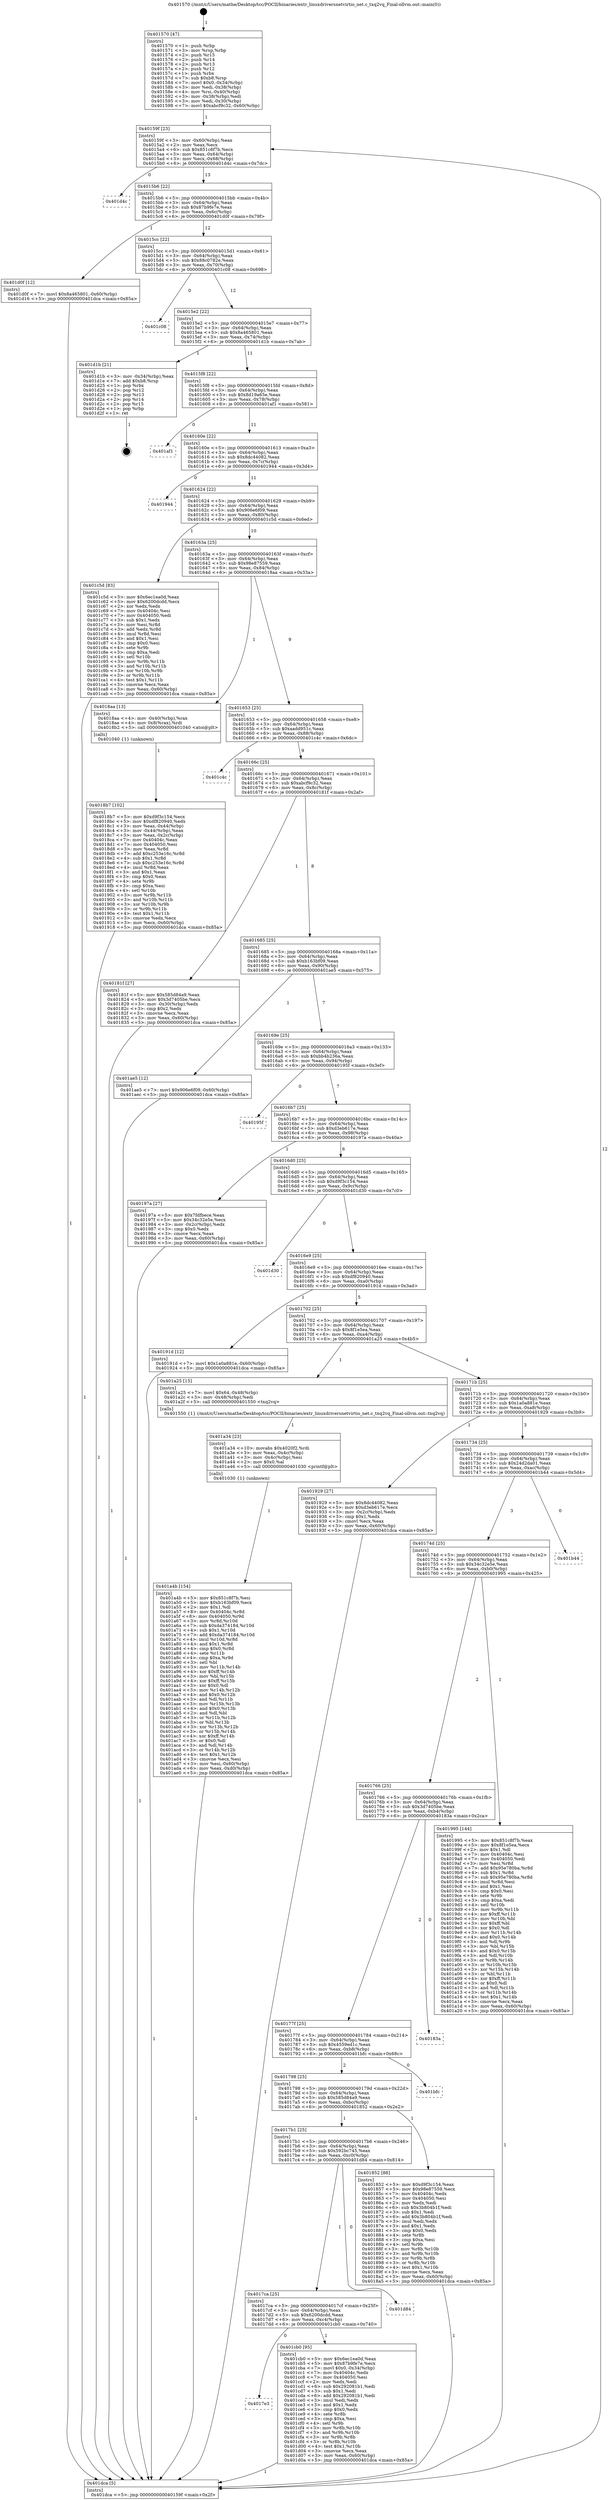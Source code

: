 digraph "0x401570" {
  label = "0x401570 (/mnt/c/Users/mathe/Desktop/tcc/POCII/binaries/extr_linuxdriversnetvirtio_net.c_txq2vq_Final-ollvm.out::main(0))"
  labelloc = "t"
  node[shape=record]

  Entry [label="",width=0.3,height=0.3,shape=circle,fillcolor=black,style=filled]
  "0x40159f" [label="{
     0x40159f [23]\l
     | [instrs]\l
     &nbsp;&nbsp;0x40159f \<+3\>: mov -0x60(%rbp),%eax\l
     &nbsp;&nbsp;0x4015a2 \<+2\>: mov %eax,%ecx\l
     &nbsp;&nbsp;0x4015a4 \<+6\>: sub $0x851c8f7b,%ecx\l
     &nbsp;&nbsp;0x4015aa \<+3\>: mov %eax,-0x64(%rbp)\l
     &nbsp;&nbsp;0x4015ad \<+3\>: mov %ecx,-0x68(%rbp)\l
     &nbsp;&nbsp;0x4015b0 \<+6\>: je 0000000000401d4c \<main+0x7dc\>\l
  }"]
  "0x401d4c" [label="{
     0x401d4c\l
  }", style=dashed]
  "0x4015b6" [label="{
     0x4015b6 [22]\l
     | [instrs]\l
     &nbsp;&nbsp;0x4015b6 \<+5\>: jmp 00000000004015bb \<main+0x4b\>\l
     &nbsp;&nbsp;0x4015bb \<+3\>: mov -0x64(%rbp),%eax\l
     &nbsp;&nbsp;0x4015be \<+5\>: sub $0x87b9fe7e,%eax\l
     &nbsp;&nbsp;0x4015c3 \<+3\>: mov %eax,-0x6c(%rbp)\l
     &nbsp;&nbsp;0x4015c6 \<+6\>: je 0000000000401d0f \<main+0x79f\>\l
  }"]
  Exit [label="",width=0.3,height=0.3,shape=circle,fillcolor=black,style=filled,peripheries=2]
  "0x401d0f" [label="{
     0x401d0f [12]\l
     | [instrs]\l
     &nbsp;&nbsp;0x401d0f \<+7\>: movl $0x8a465801,-0x60(%rbp)\l
     &nbsp;&nbsp;0x401d16 \<+5\>: jmp 0000000000401dca \<main+0x85a\>\l
  }"]
  "0x4015cc" [label="{
     0x4015cc [22]\l
     | [instrs]\l
     &nbsp;&nbsp;0x4015cc \<+5\>: jmp 00000000004015d1 \<main+0x61\>\l
     &nbsp;&nbsp;0x4015d1 \<+3\>: mov -0x64(%rbp),%eax\l
     &nbsp;&nbsp;0x4015d4 \<+5\>: sub $0x88c0782e,%eax\l
     &nbsp;&nbsp;0x4015d9 \<+3\>: mov %eax,-0x70(%rbp)\l
     &nbsp;&nbsp;0x4015dc \<+6\>: je 0000000000401c08 \<main+0x698\>\l
  }"]
  "0x4017e3" [label="{
     0x4017e3\l
  }", style=dashed]
  "0x401c08" [label="{
     0x401c08\l
  }", style=dashed]
  "0x4015e2" [label="{
     0x4015e2 [22]\l
     | [instrs]\l
     &nbsp;&nbsp;0x4015e2 \<+5\>: jmp 00000000004015e7 \<main+0x77\>\l
     &nbsp;&nbsp;0x4015e7 \<+3\>: mov -0x64(%rbp),%eax\l
     &nbsp;&nbsp;0x4015ea \<+5\>: sub $0x8a465801,%eax\l
     &nbsp;&nbsp;0x4015ef \<+3\>: mov %eax,-0x74(%rbp)\l
     &nbsp;&nbsp;0x4015f2 \<+6\>: je 0000000000401d1b \<main+0x7ab\>\l
  }"]
  "0x401cb0" [label="{
     0x401cb0 [95]\l
     | [instrs]\l
     &nbsp;&nbsp;0x401cb0 \<+5\>: mov $0x6ec1ea0d,%eax\l
     &nbsp;&nbsp;0x401cb5 \<+5\>: mov $0x87b9fe7e,%ecx\l
     &nbsp;&nbsp;0x401cba \<+7\>: movl $0x0,-0x34(%rbp)\l
     &nbsp;&nbsp;0x401cc1 \<+7\>: mov 0x40404c,%edx\l
     &nbsp;&nbsp;0x401cc8 \<+7\>: mov 0x404050,%esi\l
     &nbsp;&nbsp;0x401ccf \<+2\>: mov %edx,%edi\l
     &nbsp;&nbsp;0x401cd1 \<+6\>: sub $0x292081b1,%edi\l
     &nbsp;&nbsp;0x401cd7 \<+3\>: sub $0x1,%edi\l
     &nbsp;&nbsp;0x401cda \<+6\>: add $0x292081b1,%edi\l
     &nbsp;&nbsp;0x401ce0 \<+3\>: imul %edi,%edx\l
     &nbsp;&nbsp;0x401ce3 \<+3\>: and $0x1,%edx\l
     &nbsp;&nbsp;0x401ce6 \<+3\>: cmp $0x0,%edx\l
     &nbsp;&nbsp;0x401ce9 \<+4\>: sete %r8b\l
     &nbsp;&nbsp;0x401ced \<+3\>: cmp $0xa,%esi\l
     &nbsp;&nbsp;0x401cf0 \<+4\>: setl %r9b\l
     &nbsp;&nbsp;0x401cf4 \<+3\>: mov %r8b,%r10b\l
     &nbsp;&nbsp;0x401cf7 \<+3\>: and %r9b,%r10b\l
     &nbsp;&nbsp;0x401cfa \<+3\>: xor %r9b,%r8b\l
     &nbsp;&nbsp;0x401cfd \<+3\>: or %r8b,%r10b\l
     &nbsp;&nbsp;0x401d00 \<+4\>: test $0x1,%r10b\l
     &nbsp;&nbsp;0x401d04 \<+3\>: cmovne %ecx,%eax\l
     &nbsp;&nbsp;0x401d07 \<+3\>: mov %eax,-0x60(%rbp)\l
     &nbsp;&nbsp;0x401d0a \<+5\>: jmp 0000000000401dca \<main+0x85a\>\l
  }"]
  "0x401d1b" [label="{
     0x401d1b [21]\l
     | [instrs]\l
     &nbsp;&nbsp;0x401d1b \<+3\>: mov -0x34(%rbp),%eax\l
     &nbsp;&nbsp;0x401d1e \<+7\>: add $0xb8,%rsp\l
     &nbsp;&nbsp;0x401d25 \<+1\>: pop %rbx\l
     &nbsp;&nbsp;0x401d26 \<+2\>: pop %r12\l
     &nbsp;&nbsp;0x401d28 \<+2\>: pop %r13\l
     &nbsp;&nbsp;0x401d2a \<+2\>: pop %r14\l
     &nbsp;&nbsp;0x401d2c \<+2\>: pop %r15\l
     &nbsp;&nbsp;0x401d2e \<+1\>: pop %rbp\l
     &nbsp;&nbsp;0x401d2f \<+1\>: ret\l
  }"]
  "0x4015f8" [label="{
     0x4015f8 [22]\l
     | [instrs]\l
     &nbsp;&nbsp;0x4015f8 \<+5\>: jmp 00000000004015fd \<main+0x8d\>\l
     &nbsp;&nbsp;0x4015fd \<+3\>: mov -0x64(%rbp),%eax\l
     &nbsp;&nbsp;0x401600 \<+5\>: sub $0x8d19a65e,%eax\l
     &nbsp;&nbsp;0x401605 \<+3\>: mov %eax,-0x78(%rbp)\l
     &nbsp;&nbsp;0x401608 \<+6\>: je 0000000000401af1 \<main+0x581\>\l
  }"]
  "0x4017ca" [label="{
     0x4017ca [25]\l
     | [instrs]\l
     &nbsp;&nbsp;0x4017ca \<+5\>: jmp 00000000004017cf \<main+0x25f\>\l
     &nbsp;&nbsp;0x4017cf \<+3\>: mov -0x64(%rbp),%eax\l
     &nbsp;&nbsp;0x4017d2 \<+5\>: sub $0x6200dcdd,%eax\l
     &nbsp;&nbsp;0x4017d7 \<+6\>: mov %eax,-0xc4(%rbp)\l
     &nbsp;&nbsp;0x4017dd \<+6\>: je 0000000000401cb0 \<main+0x740\>\l
  }"]
  "0x401af1" [label="{
     0x401af1\l
  }", style=dashed]
  "0x40160e" [label="{
     0x40160e [22]\l
     | [instrs]\l
     &nbsp;&nbsp;0x40160e \<+5\>: jmp 0000000000401613 \<main+0xa3\>\l
     &nbsp;&nbsp;0x401613 \<+3\>: mov -0x64(%rbp),%eax\l
     &nbsp;&nbsp;0x401616 \<+5\>: sub $0x8dc44082,%eax\l
     &nbsp;&nbsp;0x40161b \<+3\>: mov %eax,-0x7c(%rbp)\l
     &nbsp;&nbsp;0x40161e \<+6\>: je 0000000000401944 \<main+0x3d4\>\l
  }"]
  "0x401d84" [label="{
     0x401d84\l
  }", style=dashed]
  "0x401944" [label="{
     0x401944\l
  }", style=dashed]
  "0x401624" [label="{
     0x401624 [22]\l
     | [instrs]\l
     &nbsp;&nbsp;0x401624 \<+5\>: jmp 0000000000401629 \<main+0xb9\>\l
     &nbsp;&nbsp;0x401629 \<+3\>: mov -0x64(%rbp),%eax\l
     &nbsp;&nbsp;0x40162c \<+5\>: sub $0x906e6f09,%eax\l
     &nbsp;&nbsp;0x401631 \<+3\>: mov %eax,-0x80(%rbp)\l
     &nbsp;&nbsp;0x401634 \<+6\>: je 0000000000401c5d \<main+0x6ed\>\l
  }"]
  "0x401a4b" [label="{
     0x401a4b [154]\l
     | [instrs]\l
     &nbsp;&nbsp;0x401a4b \<+5\>: mov $0x851c8f7b,%esi\l
     &nbsp;&nbsp;0x401a50 \<+5\>: mov $0xb163bf09,%ecx\l
     &nbsp;&nbsp;0x401a55 \<+2\>: mov $0x1,%dl\l
     &nbsp;&nbsp;0x401a57 \<+8\>: mov 0x40404c,%r8d\l
     &nbsp;&nbsp;0x401a5f \<+8\>: mov 0x404050,%r9d\l
     &nbsp;&nbsp;0x401a67 \<+3\>: mov %r8d,%r10d\l
     &nbsp;&nbsp;0x401a6a \<+7\>: sub $0xda374184,%r10d\l
     &nbsp;&nbsp;0x401a71 \<+4\>: sub $0x1,%r10d\l
     &nbsp;&nbsp;0x401a75 \<+7\>: add $0xda374184,%r10d\l
     &nbsp;&nbsp;0x401a7c \<+4\>: imul %r10d,%r8d\l
     &nbsp;&nbsp;0x401a80 \<+4\>: and $0x1,%r8d\l
     &nbsp;&nbsp;0x401a84 \<+4\>: cmp $0x0,%r8d\l
     &nbsp;&nbsp;0x401a88 \<+4\>: sete %r11b\l
     &nbsp;&nbsp;0x401a8c \<+4\>: cmp $0xa,%r9d\l
     &nbsp;&nbsp;0x401a90 \<+3\>: setl %bl\l
     &nbsp;&nbsp;0x401a93 \<+3\>: mov %r11b,%r14b\l
     &nbsp;&nbsp;0x401a96 \<+4\>: xor $0xff,%r14b\l
     &nbsp;&nbsp;0x401a9a \<+3\>: mov %bl,%r15b\l
     &nbsp;&nbsp;0x401a9d \<+4\>: xor $0xff,%r15b\l
     &nbsp;&nbsp;0x401aa1 \<+3\>: xor $0x0,%dl\l
     &nbsp;&nbsp;0x401aa4 \<+3\>: mov %r14b,%r12b\l
     &nbsp;&nbsp;0x401aa7 \<+4\>: and $0x0,%r12b\l
     &nbsp;&nbsp;0x401aab \<+3\>: and %dl,%r11b\l
     &nbsp;&nbsp;0x401aae \<+3\>: mov %r15b,%r13b\l
     &nbsp;&nbsp;0x401ab1 \<+4\>: and $0x0,%r13b\l
     &nbsp;&nbsp;0x401ab5 \<+2\>: and %dl,%bl\l
     &nbsp;&nbsp;0x401ab7 \<+3\>: or %r11b,%r12b\l
     &nbsp;&nbsp;0x401aba \<+3\>: or %bl,%r13b\l
     &nbsp;&nbsp;0x401abd \<+3\>: xor %r13b,%r12b\l
     &nbsp;&nbsp;0x401ac0 \<+3\>: or %r15b,%r14b\l
     &nbsp;&nbsp;0x401ac3 \<+4\>: xor $0xff,%r14b\l
     &nbsp;&nbsp;0x401ac7 \<+3\>: or $0x0,%dl\l
     &nbsp;&nbsp;0x401aca \<+3\>: and %dl,%r14b\l
     &nbsp;&nbsp;0x401acd \<+3\>: or %r14b,%r12b\l
     &nbsp;&nbsp;0x401ad0 \<+4\>: test $0x1,%r12b\l
     &nbsp;&nbsp;0x401ad4 \<+3\>: cmovne %ecx,%esi\l
     &nbsp;&nbsp;0x401ad7 \<+3\>: mov %esi,-0x60(%rbp)\l
     &nbsp;&nbsp;0x401ada \<+6\>: mov %eax,-0xd0(%rbp)\l
     &nbsp;&nbsp;0x401ae0 \<+5\>: jmp 0000000000401dca \<main+0x85a\>\l
  }"]
  "0x401c5d" [label="{
     0x401c5d [83]\l
     | [instrs]\l
     &nbsp;&nbsp;0x401c5d \<+5\>: mov $0x6ec1ea0d,%eax\l
     &nbsp;&nbsp;0x401c62 \<+5\>: mov $0x6200dcdd,%ecx\l
     &nbsp;&nbsp;0x401c67 \<+2\>: xor %edx,%edx\l
     &nbsp;&nbsp;0x401c69 \<+7\>: mov 0x40404c,%esi\l
     &nbsp;&nbsp;0x401c70 \<+7\>: mov 0x404050,%edi\l
     &nbsp;&nbsp;0x401c77 \<+3\>: sub $0x1,%edx\l
     &nbsp;&nbsp;0x401c7a \<+3\>: mov %esi,%r8d\l
     &nbsp;&nbsp;0x401c7d \<+3\>: add %edx,%r8d\l
     &nbsp;&nbsp;0x401c80 \<+4\>: imul %r8d,%esi\l
     &nbsp;&nbsp;0x401c84 \<+3\>: and $0x1,%esi\l
     &nbsp;&nbsp;0x401c87 \<+3\>: cmp $0x0,%esi\l
     &nbsp;&nbsp;0x401c8a \<+4\>: sete %r9b\l
     &nbsp;&nbsp;0x401c8e \<+3\>: cmp $0xa,%edi\l
     &nbsp;&nbsp;0x401c91 \<+4\>: setl %r10b\l
     &nbsp;&nbsp;0x401c95 \<+3\>: mov %r9b,%r11b\l
     &nbsp;&nbsp;0x401c98 \<+3\>: and %r10b,%r11b\l
     &nbsp;&nbsp;0x401c9b \<+3\>: xor %r10b,%r9b\l
     &nbsp;&nbsp;0x401c9e \<+3\>: or %r9b,%r11b\l
     &nbsp;&nbsp;0x401ca1 \<+4\>: test $0x1,%r11b\l
     &nbsp;&nbsp;0x401ca5 \<+3\>: cmovne %ecx,%eax\l
     &nbsp;&nbsp;0x401ca8 \<+3\>: mov %eax,-0x60(%rbp)\l
     &nbsp;&nbsp;0x401cab \<+5\>: jmp 0000000000401dca \<main+0x85a\>\l
  }"]
  "0x40163a" [label="{
     0x40163a [25]\l
     | [instrs]\l
     &nbsp;&nbsp;0x40163a \<+5\>: jmp 000000000040163f \<main+0xcf\>\l
     &nbsp;&nbsp;0x40163f \<+3\>: mov -0x64(%rbp),%eax\l
     &nbsp;&nbsp;0x401642 \<+5\>: sub $0x98e87559,%eax\l
     &nbsp;&nbsp;0x401647 \<+6\>: mov %eax,-0x84(%rbp)\l
     &nbsp;&nbsp;0x40164d \<+6\>: je 00000000004018aa \<main+0x33a\>\l
  }"]
  "0x401a34" [label="{
     0x401a34 [23]\l
     | [instrs]\l
     &nbsp;&nbsp;0x401a34 \<+10\>: movabs $0x4020f2,%rdi\l
     &nbsp;&nbsp;0x401a3e \<+3\>: mov %eax,-0x4c(%rbp)\l
     &nbsp;&nbsp;0x401a41 \<+3\>: mov -0x4c(%rbp),%esi\l
     &nbsp;&nbsp;0x401a44 \<+2\>: mov $0x0,%al\l
     &nbsp;&nbsp;0x401a46 \<+5\>: call 0000000000401030 \<printf@plt\>\l
     | [calls]\l
     &nbsp;&nbsp;0x401030 \{1\} (unknown)\l
  }"]
  "0x4018aa" [label="{
     0x4018aa [13]\l
     | [instrs]\l
     &nbsp;&nbsp;0x4018aa \<+4\>: mov -0x40(%rbp),%rax\l
     &nbsp;&nbsp;0x4018ae \<+4\>: mov 0x8(%rax),%rdi\l
     &nbsp;&nbsp;0x4018b2 \<+5\>: call 0000000000401040 \<atoi@plt\>\l
     | [calls]\l
     &nbsp;&nbsp;0x401040 \{1\} (unknown)\l
  }"]
  "0x401653" [label="{
     0x401653 [25]\l
     | [instrs]\l
     &nbsp;&nbsp;0x401653 \<+5\>: jmp 0000000000401658 \<main+0xe8\>\l
     &nbsp;&nbsp;0x401658 \<+3\>: mov -0x64(%rbp),%eax\l
     &nbsp;&nbsp;0x40165b \<+5\>: sub $0xaadd951c,%eax\l
     &nbsp;&nbsp;0x401660 \<+6\>: mov %eax,-0x88(%rbp)\l
     &nbsp;&nbsp;0x401666 \<+6\>: je 0000000000401c4c \<main+0x6dc\>\l
  }"]
  "0x4018b7" [label="{
     0x4018b7 [102]\l
     | [instrs]\l
     &nbsp;&nbsp;0x4018b7 \<+5\>: mov $0xd9f3c154,%ecx\l
     &nbsp;&nbsp;0x4018bc \<+5\>: mov $0xdf820940,%edx\l
     &nbsp;&nbsp;0x4018c1 \<+3\>: mov %eax,-0x44(%rbp)\l
     &nbsp;&nbsp;0x4018c4 \<+3\>: mov -0x44(%rbp),%eax\l
     &nbsp;&nbsp;0x4018c7 \<+3\>: mov %eax,-0x2c(%rbp)\l
     &nbsp;&nbsp;0x4018ca \<+7\>: mov 0x40404c,%eax\l
     &nbsp;&nbsp;0x4018d1 \<+7\>: mov 0x404050,%esi\l
     &nbsp;&nbsp;0x4018d8 \<+3\>: mov %eax,%r8d\l
     &nbsp;&nbsp;0x4018db \<+7\>: add $0xc253e16c,%r8d\l
     &nbsp;&nbsp;0x4018e2 \<+4\>: sub $0x1,%r8d\l
     &nbsp;&nbsp;0x4018e6 \<+7\>: sub $0xc253e16c,%r8d\l
     &nbsp;&nbsp;0x4018ed \<+4\>: imul %r8d,%eax\l
     &nbsp;&nbsp;0x4018f1 \<+3\>: and $0x1,%eax\l
     &nbsp;&nbsp;0x4018f4 \<+3\>: cmp $0x0,%eax\l
     &nbsp;&nbsp;0x4018f7 \<+4\>: sete %r9b\l
     &nbsp;&nbsp;0x4018fb \<+3\>: cmp $0xa,%esi\l
     &nbsp;&nbsp;0x4018fe \<+4\>: setl %r10b\l
     &nbsp;&nbsp;0x401902 \<+3\>: mov %r9b,%r11b\l
     &nbsp;&nbsp;0x401905 \<+3\>: and %r10b,%r11b\l
     &nbsp;&nbsp;0x401908 \<+3\>: xor %r10b,%r9b\l
     &nbsp;&nbsp;0x40190b \<+3\>: or %r9b,%r11b\l
     &nbsp;&nbsp;0x40190e \<+4\>: test $0x1,%r11b\l
     &nbsp;&nbsp;0x401912 \<+3\>: cmovne %edx,%ecx\l
     &nbsp;&nbsp;0x401915 \<+3\>: mov %ecx,-0x60(%rbp)\l
     &nbsp;&nbsp;0x401918 \<+5\>: jmp 0000000000401dca \<main+0x85a\>\l
  }"]
  "0x401c4c" [label="{
     0x401c4c\l
  }", style=dashed]
  "0x40166c" [label="{
     0x40166c [25]\l
     | [instrs]\l
     &nbsp;&nbsp;0x40166c \<+5\>: jmp 0000000000401671 \<main+0x101\>\l
     &nbsp;&nbsp;0x401671 \<+3\>: mov -0x64(%rbp),%eax\l
     &nbsp;&nbsp;0x401674 \<+5\>: sub $0xabcf9c32,%eax\l
     &nbsp;&nbsp;0x401679 \<+6\>: mov %eax,-0x8c(%rbp)\l
     &nbsp;&nbsp;0x40167f \<+6\>: je 000000000040181f \<main+0x2af\>\l
  }"]
  "0x4017b1" [label="{
     0x4017b1 [25]\l
     | [instrs]\l
     &nbsp;&nbsp;0x4017b1 \<+5\>: jmp 00000000004017b6 \<main+0x246\>\l
     &nbsp;&nbsp;0x4017b6 \<+3\>: mov -0x64(%rbp),%eax\l
     &nbsp;&nbsp;0x4017b9 \<+5\>: sub $0x592bc745,%eax\l
     &nbsp;&nbsp;0x4017be \<+6\>: mov %eax,-0xc0(%rbp)\l
     &nbsp;&nbsp;0x4017c4 \<+6\>: je 0000000000401d84 \<main+0x814\>\l
  }"]
  "0x40181f" [label="{
     0x40181f [27]\l
     | [instrs]\l
     &nbsp;&nbsp;0x40181f \<+5\>: mov $0x585d84a9,%eax\l
     &nbsp;&nbsp;0x401824 \<+5\>: mov $0x3d7405be,%ecx\l
     &nbsp;&nbsp;0x401829 \<+3\>: mov -0x30(%rbp),%edx\l
     &nbsp;&nbsp;0x40182c \<+3\>: cmp $0x2,%edx\l
     &nbsp;&nbsp;0x40182f \<+3\>: cmovne %ecx,%eax\l
     &nbsp;&nbsp;0x401832 \<+3\>: mov %eax,-0x60(%rbp)\l
     &nbsp;&nbsp;0x401835 \<+5\>: jmp 0000000000401dca \<main+0x85a\>\l
  }"]
  "0x401685" [label="{
     0x401685 [25]\l
     | [instrs]\l
     &nbsp;&nbsp;0x401685 \<+5\>: jmp 000000000040168a \<main+0x11a\>\l
     &nbsp;&nbsp;0x40168a \<+3\>: mov -0x64(%rbp),%eax\l
     &nbsp;&nbsp;0x40168d \<+5\>: sub $0xb163bf09,%eax\l
     &nbsp;&nbsp;0x401692 \<+6\>: mov %eax,-0x90(%rbp)\l
     &nbsp;&nbsp;0x401698 \<+6\>: je 0000000000401ae5 \<main+0x575\>\l
  }"]
  "0x401dca" [label="{
     0x401dca [5]\l
     | [instrs]\l
     &nbsp;&nbsp;0x401dca \<+5\>: jmp 000000000040159f \<main+0x2f\>\l
  }"]
  "0x401570" [label="{
     0x401570 [47]\l
     | [instrs]\l
     &nbsp;&nbsp;0x401570 \<+1\>: push %rbp\l
     &nbsp;&nbsp;0x401571 \<+3\>: mov %rsp,%rbp\l
     &nbsp;&nbsp;0x401574 \<+2\>: push %r15\l
     &nbsp;&nbsp;0x401576 \<+2\>: push %r14\l
     &nbsp;&nbsp;0x401578 \<+2\>: push %r13\l
     &nbsp;&nbsp;0x40157a \<+2\>: push %r12\l
     &nbsp;&nbsp;0x40157c \<+1\>: push %rbx\l
     &nbsp;&nbsp;0x40157d \<+7\>: sub $0xb8,%rsp\l
     &nbsp;&nbsp;0x401584 \<+7\>: movl $0x0,-0x34(%rbp)\l
     &nbsp;&nbsp;0x40158b \<+3\>: mov %edi,-0x38(%rbp)\l
     &nbsp;&nbsp;0x40158e \<+4\>: mov %rsi,-0x40(%rbp)\l
     &nbsp;&nbsp;0x401592 \<+3\>: mov -0x38(%rbp),%edi\l
     &nbsp;&nbsp;0x401595 \<+3\>: mov %edi,-0x30(%rbp)\l
     &nbsp;&nbsp;0x401598 \<+7\>: movl $0xabcf9c32,-0x60(%rbp)\l
  }"]
  "0x401852" [label="{
     0x401852 [88]\l
     | [instrs]\l
     &nbsp;&nbsp;0x401852 \<+5\>: mov $0xd9f3c154,%eax\l
     &nbsp;&nbsp;0x401857 \<+5\>: mov $0x98e87559,%ecx\l
     &nbsp;&nbsp;0x40185c \<+7\>: mov 0x40404c,%edx\l
     &nbsp;&nbsp;0x401863 \<+7\>: mov 0x404050,%esi\l
     &nbsp;&nbsp;0x40186a \<+2\>: mov %edx,%edi\l
     &nbsp;&nbsp;0x40186c \<+6\>: sub $0x3b804b1f,%edi\l
     &nbsp;&nbsp;0x401872 \<+3\>: sub $0x1,%edi\l
     &nbsp;&nbsp;0x401875 \<+6\>: add $0x3b804b1f,%edi\l
     &nbsp;&nbsp;0x40187b \<+3\>: imul %edi,%edx\l
     &nbsp;&nbsp;0x40187e \<+3\>: and $0x1,%edx\l
     &nbsp;&nbsp;0x401881 \<+3\>: cmp $0x0,%edx\l
     &nbsp;&nbsp;0x401884 \<+4\>: sete %r8b\l
     &nbsp;&nbsp;0x401888 \<+3\>: cmp $0xa,%esi\l
     &nbsp;&nbsp;0x40188b \<+4\>: setl %r9b\l
     &nbsp;&nbsp;0x40188f \<+3\>: mov %r8b,%r10b\l
     &nbsp;&nbsp;0x401892 \<+3\>: and %r9b,%r10b\l
     &nbsp;&nbsp;0x401895 \<+3\>: xor %r9b,%r8b\l
     &nbsp;&nbsp;0x401898 \<+3\>: or %r8b,%r10b\l
     &nbsp;&nbsp;0x40189b \<+4\>: test $0x1,%r10b\l
     &nbsp;&nbsp;0x40189f \<+3\>: cmovne %ecx,%eax\l
     &nbsp;&nbsp;0x4018a2 \<+3\>: mov %eax,-0x60(%rbp)\l
     &nbsp;&nbsp;0x4018a5 \<+5\>: jmp 0000000000401dca \<main+0x85a\>\l
  }"]
  "0x401ae5" [label="{
     0x401ae5 [12]\l
     | [instrs]\l
     &nbsp;&nbsp;0x401ae5 \<+7\>: movl $0x906e6f09,-0x60(%rbp)\l
     &nbsp;&nbsp;0x401aec \<+5\>: jmp 0000000000401dca \<main+0x85a\>\l
  }"]
  "0x40169e" [label="{
     0x40169e [25]\l
     | [instrs]\l
     &nbsp;&nbsp;0x40169e \<+5\>: jmp 00000000004016a3 \<main+0x133\>\l
     &nbsp;&nbsp;0x4016a3 \<+3\>: mov -0x64(%rbp),%eax\l
     &nbsp;&nbsp;0x4016a6 \<+5\>: sub $0xbb4b236a,%eax\l
     &nbsp;&nbsp;0x4016ab \<+6\>: mov %eax,-0x94(%rbp)\l
     &nbsp;&nbsp;0x4016b1 \<+6\>: je 000000000040195f \<main+0x3ef\>\l
  }"]
  "0x401798" [label="{
     0x401798 [25]\l
     | [instrs]\l
     &nbsp;&nbsp;0x401798 \<+5\>: jmp 000000000040179d \<main+0x22d\>\l
     &nbsp;&nbsp;0x40179d \<+3\>: mov -0x64(%rbp),%eax\l
     &nbsp;&nbsp;0x4017a0 \<+5\>: sub $0x585d84a9,%eax\l
     &nbsp;&nbsp;0x4017a5 \<+6\>: mov %eax,-0xbc(%rbp)\l
     &nbsp;&nbsp;0x4017ab \<+6\>: je 0000000000401852 \<main+0x2e2\>\l
  }"]
  "0x40195f" [label="{
     0x40195f\l
  }", style=dashed]
  "0x4016b7" [label="{
     0x4016b7 [25]\l
     | [instrs]\l
     &nbsp;&nbsp;0x4016b7 \<+5\>: jmp 00000000004016bc \<main+0x14c\>\l
     &nbsp;&nbsp;0x4016bc \<+3\>: mov -0x64(%rbp),%eax\l
     &nbsp;&nbsp;0x4016bf \<+5\>: sub $0xd3eb617e,%eax\l
     &nbsp;&nbsp;0x4016c4 \<+6\>: mov %eax,-0x98(%rbp)\l
     &nbsp;&nbsp;0x4016ca \<+6\>: je 000000000040197a \<main+0x40a\>\l
  }"]
  "0x401bfc" [label="{
     0x401bfc\l
  }", style=dashed]
  "0x40197a" [label="{
     0x40197a [27]\l
     | [instrs]\l
     &nbsp;&nbsp;0x40197a \<+5\>: mov $0x7fdfbece,%eax\l
     &nbsp;&nbsp;0x40197f \<+5\>: mov $0x34c32e5e,%ecx\l
     &nbsp;&nbsp;0x401984 \<+3\>: mov -0x2c(%rbp),%edx\l
     &nbsp;&nbsp;0x401987 \<+3\>: cmp $0x0,%edx\l
     &nbsp;&nbsp;0x40198a \<+3\>: cmove %ecx,%eax\l
     &nbsp;&nbsp;0x40198d \<+3\>: mov %eax,-0x60(%rbp)\l
     &nbsp;&nbsp;0x401990 \<+5\>: jmp 0000000000401dca \<main+0x85a\>\l
  }"]
  "0x4016d0" [label="{
     0x4016d0 [25]\l
     | [instrs]\l
     &nbsp;&nbsp;0x4016d0 \<+5\>: jmp 00000000004016d5 \<main+0x165\>\l
     &nbsp;&nbsp;0x4016d5 \<+3\>: mov -0x64(%rbp),%eax\l
     &nbsp;&nbsp;0x4016d8 \<+5\>: sub $0xd9f3c154,%eax\l
     &nbsp;&nbsp;0x4016dd \<+6\>: mov %eax,-0x9c(%rbp)\l
     &nbsp;&nbsp;0x4016e3 \<+6\>: je 0000000000401d30 \<main+0x7c0\>\l
  }"]
  "0x40177f" [label="{
     0x40177f [25]\l
     | [instrs]\l
     &nbsp;&nbsp;0x40177f \<+5\>: jmp 0000000000401784 \<main+0x214\>\l
     &nbsp;&nbsp;0x401784 \<+3\>: mov -0x64(%rbp),%eax\l
     &nbsp;&nbsp;0x401787 \<+5\>: sub $0x4559ed1c,%eax\l
     &nbsp;&nbsp;0x40178c \<+6\>: mov %eax,-0xb8(%rbp)\l
     &nbsp;&nbsp;0x401792 \<+6\>: je 0000000000401bfc \<main+0x68c\>\l
  }"]
  "0x401d30" [label="{
     0x401d30\l
  }", style=dashed]
  "0x4016e9" [label="{
     0x4016e9 [25]\l
     | [instrs]\l
     &nbsp;&nbsp;0x4016e9 \<+5\>: jmp 00000000004016ee \<main+0x17e\>\l
     &nbsp;&nbsp;0x4016ee \<+3\>: mov -0x64(%rbp),%eax\l
     &nbsp;&nbsp;0x4016f1 \<+5\>: sub $0xdf820940,%eax\l
     &nbsp;&nbsp;0x4016f6 \<+6\>: mov %eax,-0xa0(%rbp)\l
     &nbsp;&nbsp;0x4016fc \<+6\>: je 000000000040191d \<main+0x3ad\>\l
  }"]
  "0x40183a" [label="{
     0x40183a\l
  }", style=dashed]
  "0x40191d" [label="{
     0x40191d [12]\l
     | [instrs]\l
     &nbsp;&nbsp;0x40191d \<+7\>: movl $0x1a0a881e,-0x60(%rbp)\l
     &nbsp;&nbsp;0x401924 \<+5\>: jmp 0000000000401dca \<main+0x85a\>\l
  }"]
  "0x401702" [label="{
     0x401702 [25]\l
     | [instrs]\l
     &nbsp;&nbsp;0x401702 \<+5\>: jmp 0000000000401707 \<main+0x197\>\l
     &nbsp;&nbsp;0x401707 \<+3\>: mov -0x64(%rbp),%eax\l
     &nbsp;&nbsp;0x40170a \<+5\>: sub $0x8f1e5ea,%eax\l
     &nbsp;&nbsp;0x40170f \<+6\>: mov %eax,-0xa4(%rbp)\l
     &nbsp;&nbsp;0x401715 \<+6\>: je 0000000000401a25 \<main+0x4b5\>\l
  }"]
  "0x401766" [label="{
     0x401766 [25]\l
     | [instrs]\l
     &nbsp;&nbsp;0x401766 \<+5\>: jmp 000000000040176b \<main+0x1fb\>\l
     &nbsp;&nbsp;0x40176b \<+3\>: mov -0x64(%rbp),%eax\l
     &nbsp;&nbsp;0x40176e \<+5\>: sub $0x3d7405be,%eax\l
     &nbsp;&nbsp;0x401773 \<+6\>: mov %eax,-0xb4(%rbp)\l
     &nbsp;&nbsp;0x401779 \<+6\>: je 000000000040183a \<main+0x2ca\>\l
  }"]
  "0x401a25" [label="{
     0x401a25 [15]\l
     | [instrs]\l
     &nbsp;&nbsp;0x401a25 \<+7\>: movl $0x64,-0x48(%rbp)\l
     &nbsp;&nbsp;0x401a2c \<+3\>: mov -0x48(%rbp),%edi\l
     &nbsp;&nbsp;0x401a2f \<+5\>: call 0000000000401550 \<txq2vq\>\l
     | [calls]\l
     &nbsp;&nbsp;0x401550 \{1\} (/mnt/c/Users/mathe/Desktop/tcc/POCII/binaries/extr_linuxdriversnetvirtio_net.c_txq2vq_Final-ollvm.out::txq2vq)\l
  }"]
  "0x40171b" [label="{
     0x40171b [25]\l
     | [instrs]\l
     &nbsp;&nbsp;0x40171b \<+5\>: jmp 0000000000401720 \<main+0x1b0\>\l
     &nbsp;&nbsp;0x401720 \<+3\>: mov -0x64(%rbp),%eax\l
     &nbsp;&nbsp;0x401723 \<+5\>: sub $0x1a0a881e,%eax\l
     &nbsp;&nbsp;0x401728 \<+6\>: mov %eax,-0xa8(%rbp)\l
     &nbsp;&nbsp;0x40172e \<+6\>: je 0000000000401929 \<main+0x3b9\>\l
  }"]
  "0x401995" [label="{
     0x401995 [144]\l
     | [instrs]\l
     &nbsp;&nbsp;0x401995 \<+5\>: mov $0x851c8f7b,%eax\l
     &nbsp;&nbsp;0x40199a \<+5\>: mov $0x8f1e5ea,%ecx\l
     &nbsp;&nbsp;0x40199f \<+2\>: mov $0x1,%dl\l
     &nbsp;&nbsp;0x4019a1 \<+7\>: mov 0x40404c,%esi\l
     &nbsp;&nbsp;0x4019a8 \<+7\>: mov 0x404050,%edi\l
     &nbsp;&nbsp;0x4019af \<+3\>: mov %esi,%r8d\l
     &nbsp;&nbsp;0x4019b2 \<+7\>: add $0x95e780ba,%r8d\l
     &nbsp;&nbsp;0x4019b9 \<+4\>: sub $0x1,%r8d\l
     &nbsp;&nbsp;0x4019bd \<+7\>: sub $0x95e780ba,%r8d\l
     &nbsp;&nbsp;0x4019c4 \<+4\>: imul %r8d,%esi\l
     &nbsp;&nbsp;0x4019c8 \<+3\>: and $0x1,%esi\l
     &nbsp;&nbsp;0x4019cb \<+3\>: cmp $0x0,%esi\l
     &nbsp;&nbsp;0x4019ce \<+4\>: sete %r9b\l
     &nbsp;&nbsp;0x4019d2 \<+3\>: cmp $0xa,%edi\l
     &nbsp;&nbsp;0x4019d5 \<+4\>: setl %r10b\l
     &nbsp;&nbsp;0x4019d9 \<+3\>: mov %r9b,%r11b\l
     &nbsp;&nbsp;0x4019dc \<+4\>: xor $0xff,%r11b\l
     &nbsp;&nbsp;0x4019e0 \<+3\>: mov %r10b,%bl\l
     &nbsp;&nbsp;0x4019e3 \<+3\>: xor $0xff,%bl\l
     &nbsp;&nbsp;0x4019e6 \<+3\>: xor $0x0,%dl\l
     &nbsp;&nbsp;0x4019e9 \<+3\>: mov %r11b,%r14b\l
     &nbsp;&nbsp;0x4019ec \<+4\>: and $0x0,%r14b\l
     &nbsp;&nbsp;0x4019f0 \<+3\>: and %dl,%r9b\l
     &nbsp;&nbsp;0x4019f3 \<+3\>: mov %bl,%r15b\l
     &nbsp;&nbsp;0x4019f6 \<+4\>: and $0x0,%r15b\l
     &nbsp;&nbsp;0x4019fa \<+3\>: and %dl,%r10b\l
     &nbsp;&nbsp;0x4019fd \<+3\>: or %r9b,%r14b\l
     &nbsp;&nbsp;0x401a00 \<+3\>: or %r10b,%r15b\l
     &nbsp;&nbsp;0x401a03 \<+3\>: xor %r15b,%r14b\l
     &nbsp;&nbsp;0x401a06 \<+3\>: or %bl,%r11b\l
     &nbsp;&nbsp;0x401a09 \<+4\>: xor $0xff,%r11b\l
     &nbsp;&nbsp;0x401a0d \<+3\>: or $0x0,%dl\l
     &nbsp;&nbsp;0x401a10 \<+3\>: and %dl,%r11b\l
     &nbsp;&nbsp;0x401a13 \<+3\>: or %r11b,%r14b\l
     &nbsp;&nbsp;0x401a16 \<+4\>: test $0x1,%r14b\l
     &nbsp;&nbsp;0x401a1a \<+3\>: cmovne %ecx,%eax\l
     &nbsp;&nbsp;0x401a1d \<+3\>: mov %eax,-0x60(%rbp)\l
     &nbsp;&nbsp;0x401a20 \<+5\>: jmp 0000000000401dca \<main+0x85a\>\l
  }"]
  "0x401929" [label="{
     0x401929 [27]\l
     | [instrs]\l
     &nbsp;&nbsp;0x401929 \<+5\>: mov $0x8dc44082,%eax\l
     &nbsp;&nbsp;0x40192e \<+5\>: mov $0xd3eb617e,%ecx\l
     &nbsp;&nbsp;0x401933 \<+3\>: mov -0x2c(%rbp),%edx\l
     &nbsp;&nbsp;0x401936 \<+3\>: cmp $0x1,%edx\l
     &nbsp;&nbsp;0x401939 \<+3\>: cmovl %ecx,%eax\l
     &nbsp;&nbsp;0x40193c \<+3\>: mov %eax,-0x60(%rbp)\l
     &nbsp;&nbsp;0x40193f \<+5\>: jmp 0000000000401dca \<main+0x85a\>\l
  }"]
  "0x401734" [label="{
     0x401734 [25]\l
     | [instrs]\l
     &nbsp;&nbsp;0x401734 \<+5\>: jmp 0000000000401739 \<main+0x1c9\>\l
     &nbsp;&nbsp;0x401739 \<+3\>: mov -0x64(%rbp),%eax\l
     &nbsp;&nbsp;0x40173c \<+5\>: sub $0x24d2da01,%eax\l
     &nbsp;&nbsp;0x401741 \<+6\>: mov %eax,-0xac(%rbp)\l
     &nbsp;&nbsp;0x401747 \<+6\>: je 0000000000401b44 \<main+0x5d4\>\l
  }"]
  "0x40174d" [label="{
     0x40174d [25]\l
     | [instrs]\l
     &nbsp;&nbsp;0x40174d \<+5\>: jmp 0000000000401752 \<main+0x1e2\>\l
     &nbsp;&nbsp;0x401752 \<+3\>: mov -0x64(%rbp),%eax\l
     &nbsp;&nbsp;0x401755 \<+5\>: sub $0x34c32e5e,%eax\l
     &nbsp;&nbsp;0x40175a \<+6\>: mov %eax,-0xb0(%rbp)\l
     &nbsp;&nbsp;0x401760 \<+6\>: je 0000000000401995 \<main+0x425\>\l
  }"]
  "0x401b44" [label="{
     0x401b44\l
  }", style=dashed]
  Entry -> "0x401570" [label=" 1"]
  "0x40159f" -> "0x401d4c" [label=" 0"]
  "0x40159f" -> "0x4015b6" [label=" 13"]
  "0x401d1b" -> Exit [label=" 1"]
  "0x4015b6" -> "0x401d0f" [label=" 1"]
  "0x4015b6" -> "0x4015cc" [label=" 12"]
  "0x401d0f" -> "0x401dca" [label=" 1"]
  "0x4015cc" -> "0x401c08" [label=" 0"]
  "0x4015cc" -> "0x4015e2" [label=" 12"]
  "0x401cb0" -> "0x401dca" [label=" 1"]
  "0x4015e2" -> "0x401d1b" [label=" 1"]
  "0x4015e2" -> "0x4015f8" [label=" 11"]
  "0x4017ca" -> "0x4017e3" [label=" 0"]
  "0x4015f8" -> "0x401af1" [label=" 0"]
  "0x4015f8" -> "0x40160e" [label=" 11"]
  "0x4017ca" -> "0x401cb0" [label=" 1"]
  "0x40160e" -> "0x401944" [label=" 0"]
  "0x40160e" -> "0x401624" [label=" 11"]
  "0x4017b1" -> "0x4017ca" [label=" 1"]
  "0x401624" -> "0x401c5d" [label=" 1"]
  "0x401624" -> "0x40163a" [label=" 10"]
  "0x4017b1" -> "0x401d84" [label=" 0"]
  "0x40163a" -> "0x4018aa" [label=" 1"]
  "0x40163a" -> "0x401653" [label=" 9"]
  "0x401c5d" -> "0x401dca" [label=" 1"]
  "0x401653" -> "0x401c4c" [label=" 0"]
  "0x401653" -> "0x40166c" [label=" 9"]
  "0x401ae5" -> "0x401dca" [label=" 1"]
  "0x40166c" -> "0x40181f" [label=" 1"]
  "0x40166c" -> "0x401685" [label=" 8"]
  "0x40181f" -> "0x401dca" [label=" 1"]
  "0x401570" -> "0x40159f" [label=" 1"]
  "0x401dca" -> "0x40159f" [label=" 12"]
  "0x401a4b" -> "0x401dca" [label=" 1"]
  "0x401685" -> "0x401ae5" [label=" 1"]
  "0x401685" -> "0x40169e" [label=" 7"]
  "0x401a34" -> "0x401a4b" [label=" 1"]
  "0x40169e" -> "0x40195f" [label=" 0"]
  "0x40169e" -> "0x4016b7" [label=" 7"]
  "0x401995" -> "0x401dca" [label=" 1"]
  "0x4016b7" -> "0x40197a" [label=" 1"]
  "0x4016b7" -> "0x4016d0" [label=" 6"]
  "0x40197a" -> "0x401dca" [label=" 1"]
  "0x4016d0" -> "0x401d30" [label=" 0"]
  "0x4016d0" -> "0x4016e9" [label=" 6"]
  "0x40191d" -> "0x401dca" [label=" 1"]
  "0x4016e9" -> "0x40191d" [label=" 1"]
  "0x4016e9" -> "0x401702" [label=" 5"]
  "0x4018b7" -> "0x401dca" [label=" 1"]
  "0x401702" -> "0x401a25" [label=" 1"]
  "0x401702" -> "0x40171b" [label=" 4"]
  "0x401852" -> "0x401dca" [label=" 1"]
  "0x40171b" -> "0x401929" [label=" 1"]
  "0x40171b" -> "0x401734" [label=" 3"]
  "0x401798" -> "0x4017b1" [label=" 1"]
  "0x401734" -> "0x401b44" [label=" 0"]
  "0x401734" -> "0x40174d" [label=" 3"]
  "0x401798" -> "0x401852" [label=" 1"]
  "0x40174d" -> "0x401995" [label=" 1"]
  "0x40174d" -> "0x401766" [label=" 2"]
  "0x4018aa" -> "0x4018b7" [label=" 1"]
  "0x401766" -> "0x40183a" [label=" 0"]
  "0x401766" -> "0x40177f" [label=" 2"]
  "0x401929" -> "0x401dca" [label=" 1"]
  "0x40177f" -> "0x401bfc" [label=" 0"]
  "0x40177f" -> "0x401798" [label=" 2"]
  "0x401a25" -> "0x401a34" [label=" 1"]
}
